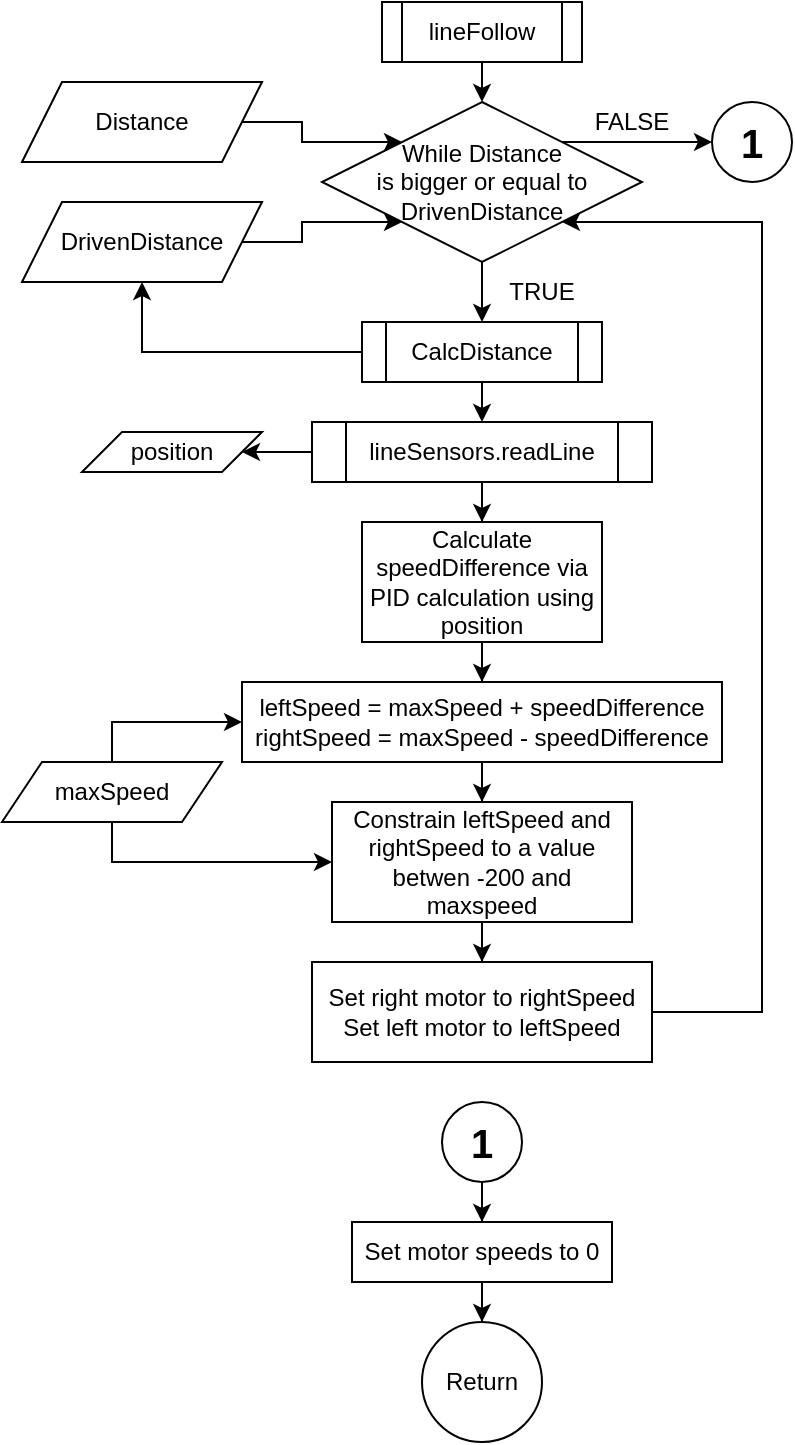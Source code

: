 <mxfile version="22.1.8" type="device">
  <diagram name="Page-1" id="q-U9w_K2m61O_o1xIY1g">
    <mxGraphModel dx="564" dy="1338" grid="1" gridSize="10" guides="1" tooltips="1" connect="1" arrows="1" fold="1" page="1" pageScale="1" pageWidth="850" pageHeight="1100" math="0" shadow="0">
      <root>
        <mxCell id="0" />
        <mxCell id="1" parent="0" />
        <mxCell id="2l5XyDmXKJX6wJI42wbi-11" style="edgeStyle=orthogonalEdgeStyle;rounded=0;orthogonalLoop=1;jettySize=auto;html=1;exitX=0.5;exitY=1;exitDx=0;exitDy=0;entryX=0.5;entryY=0;entryDx=0;entryDy=0;" edge="1" parent="1" source="2l5XyDmXKJX6wJI42wbi-1" target="2l5XyDmXKJX6wJI42wbi-3">
          <mxGeometry relative="1" as="geometry" />
        </mxCell>
        <mxCell id="2l5XyDmXKJX6wJI42wbi-1" value="lineFollow" style="shape=process;whiteSpace=wrap;html=1;backgroundOutline=1;" vertex="1" parent="1">
          <mxGeometry x="190" y="30" width="100" height="30" as="geometry" />
        </mxCell>
        <mxCell id="2l5XyDmXKJX6wJI42wbi-2" style="edgeStyle=orthogonalEdgeStyle;rounded=0;orthogonalLoop=1;jettySize=auto;html=1;exitX=1;exitY=0;exitDx=0;exitDy=0;entryX=0;entryY=0.5;entryDx=0;entryDy=0;" edge="1" parent="1" source="2l5XyDmXKJX6wJI42wbi-3" target="2l5XyDmXKJX6wJI42wbi-8">
          <mxGeometry relative="1" as="geometry" />
        </mxCell>
        <mxCell id="2l5XyDmXKJX6wJI42wbi-14" value="" style="edgeStyle=orthogonalEdgeStyle;rounded=0;orthogonalLoop=1;jettySize=auto;html=1;entryX=0.5;entryY=0;entryDx=0;entryDy=0;" edge="1" parent="1" source="2l5XyDmXKJX6wJI42wbi-3" target="2l5XyDmXKJX6wJI42wbi-15">
          <mxGeometry relative="1" as="geometry">
            <mxPoint x="240" y="250" as="targetPoint" />
          </mxGeometry>
        </mxCell>
        <mxCell id="2l5XyDmXKJX6wJI42wbi-3" value="While Distance &lt;br&gt;is bigger or equal to DrivenDistance" style="rhombus;whiteSpace=wrap;html=1;" vertex="1" parent="1">
          <mxGeometry x="160" y="80" width="160" height="80" as="geometry" />
        </mxCell>
        <mxCell id="2l5XyDmXKJX6wJI42wbi-4" style="edgeStyle=orthogonalEdgeStyle;rounded=0;orthogonalLoop=1;jettySize=auto;html=1;exitX=1;exitY=0.5;exitDx=0;exitDy=0;entryX=0;entryY=0;entryDx=0;entryDy=0;" edge="1" parent="1" source="2l5XyDmXKJX6wJI42wbi-5" target="2l5XyDmXKJX6wJI42wbi-3">
          <mxGeometry relative="1" as="geometry" />
        </mxCell>
        <mxCell id="2l5XyDmXKJX6wJI42wbi-5" value="Distance" style="shape=parallelogram;perimeter=parallelogramPerimeter;whiteSpace=wrap;html=1;fixedSize=1;" vertex="1" parent="1">
          <mxGeometry x="10" y="70" width="120" height="40" as="geometry" />
        </mxCell>
        <mxCell id="2l5XyDmXKJX6wJI42wbi-6" style="edgeStyle=orthogonalEdgeStyle;rounded=0;orthogonalLoop=1;jettySize=auto;html=1;exitX=1;exitY=0.5;exitDx=0;exitDy=0;entryX=0;entryY=1;entryDx=0;entryDy=0;" edge="1" parent="1" source="2l5XyDmXKJX6wJI42wbi-7" target="2l5XyDmXKJX6wJI42wbi-3">
          <mxGeometry relative="1" as="geometry" />
        </mxCell>
        <mxCell id="2l5XyDmXKJX6wJI42wbi-7" value="DrivenDistance" style="shape=parallelogram;perimeter=parallelogramPerimeter;whiteSpace=wrap;html=1;fixedSize=1;" vertex="1" parent="1">
          <mxGeometry x="10" y="130" width="120" height="40" as="geometry" />
        </mxCell>
        <mxCell id="2l5XyDmXKJX6wJI42wbi-8" value="&lt;font style=&quot;font-size: 20px;&quot;&gt;&lt;b&gt;1&lt;/b&gt;&lt;/font&gt;" style="ellipse;whiteSpace=wrap;html=1;aspect=fixed;" vertex="1" parent="1">
          <mxGeometry x="355" y="80" width="40" height="40" as="geometry" />
        </mxCell>
        <mxCell id="2l5XyDmXKJX6wJI42wbi-9" value="TRUE" style="text;html=1;strokeColor=none;fillColor=none;align=center;verticalAlign=middle;whiteSpace=wrap;rounded=0;" vertex="1" parent="1">
          <mxGeometry x="240" y="160" width="60" height="30" as="geometry" />
        </mxCell>
        <mxCell id="2l5XyDmXKJX6wJI42wbi-10" value="FALSE" style="text;html=1;strokeColor=none;fillColor=none;align=center;verticalAlign=middle;whiteSpace=wrap;rounded=0;" vertex="1" parent="1">
          <mxGeometry x="285" y="75" width="60" height="30" as="geometry" />
        </mxCell>
        <mxCell id="2l5XyDmXKJX6wJI42wbi-16" style="edgeStyle=orthogonalEdgeStyle;rounded=0;orthogonalLoop=1;jettySize=auto;html=1;exitX=0;exitY=0.5;exitDx=0;exitDy=0;entryX=0.5;entryY=1;entryDx=0;entryDy=0;" edge="1" parent="1" source="2l5XyDmXKJX6wJI42wbi-15" target="2l5XyDmXKJX6wJI42wbi-7">
          <mxGeometry relative="1" as="geometry" />
        </mxCell>
        <mxCell id="2l5XyDmXKJX6wJI42wbi-18" style="edgeStyle=orthogonalEdgeStyle;rounded=0;orthogonalLoop=1;jettySize=auto;html=1;exitX=0.5;exitY=1;exitDx=0;exitDy=0;entryX=0.5;entryY=0;entryDx=0;entryDy=0;" edge="1" parent="1" source="2l5XyDmXKJX6wJI42wbi-15" target="2l5XyDmXKJX6wJI42wbi-17">
          <mxGeometry relative="1" as="geometry" />
        </mxCell>
        <mxCell id="2l5XyDmXKJX6wJI42wbi-15" value="CalcDistance" style="shape=process;whiteSpace=wrap;html=1;backgroundOutline=1;" vertex="1" parent="1">
          <mxGeometry x="180" y="190" width="120" height="30" as="geometry" />
        </mxCell>
        <mxCell id="2l5XyDmXKJX6wJI42wbi-20" style="edgeStyle=orthogonalEdgeStyle;rounded=0;orthogonalLoop=1;jettySize=auto;html=1;exitX=0;exitY=0.5;exitDx=0;exitDy=0;entryX=1;entryY=0.5;entryDx=0;entryDy=0;" edge="1" parent="1" source="2l5XyDmXKJX6wJI42wbi-17" target="2l5XyDmXKJX6wJI42wbi-19">
          <mxGeometry relative="1" as="geometry" />
        </mxCell>
        <mxCell id="2l5XyDmXKJX6wJI42wbi-24" value="" style="edgeStyle=orthogonalEdgeStyle;rounded=0;orthogonalLoop=1;jettySize=auto;html=1;" edge="1" parent="1" source="2l5XyDmXKJX6wJI42wbi-17" target="2l5XyDmXKJX6wJI42wbi-23">
          <mxGeometry relative="1" as="geometry" />
        </mxCell>
        <mxCell id="2l5XyDmXKJX6wJI42wbi-17" value="lineSensors.readLine" style="shape=process;whiteSpace=wrap;html=1;backgroundOutline=1;" vertex="1" parent="1">
          <mxGeometry x="155" y="240" width="170" height="30" as="geometry" />
        </mxCell>
        <mxCell id="2l5XyDmXKJX6wJI42wbi-19" value="position" style="shape=parallelogram;perimeter=parallelogramPerimeter;whiteSpace=wrap;html=1;fixedSize=1;" vertex="1" parent="1">
          <mxGeometry x="40" y="245" width="90" height="20" as="geometry" />
        </mxCell>
        <mxCell id="2l5XyDmXKJX6wJI42wbi-26" value="" style="edgeStyle=orthogonalEdgeStyle;rounded=0;orthogonalLoop=1;jettySize=auto;html=1;" edge="1" parent="1" source="2l5XyDmXKJX6wJI42wbi-23" target="2l5XyDmXKJX6wJI42wbi-25">
          <mxGeometry relative="1" as="geometry" />
        </mxCell>
        <mxCell id="2l5XyDmXKJX6wJI42wbi-23" value="Calculate speedDifference via PID calculation using position" style="whiteSpace=wrap;html=1;" vertex="1" parent="1">
          <mxGeometry x="180" y="290" width="120" height="60" as="geometry" />
        </mxCell>
        <mxCell id="2l5XyDmXKJX6wJI42wbi-28" value="" style="edgeStyle=orthogonalEdgeStyle;rounded=0;orthogonalLoop=1;jettySize=auto;html=1;" edge="1" parent="1" source="2l5XyDmXKJX6wJI42wbi-25" target="2l5XyDmXKJX6wJI42wbi-27">
          <mxGeometry relative="1" as="geometry" />
        </mxCell>
        <mxCell id="2l5XyDmXKJX6wJI42wbi-25" value="leftSpeed = maxSpeed + speedDifference&lt;br&gt;rightSpeed = maxSpeed - speedDifference" style="whiteSpace=wrap;html=1;" vertex="1" parent="1">
          <mxGeometry x="120" y="370" width="240" height="40" as="geometry" />
        </mxCell>
        <mxCell id="2l5XyDmXKJX6wJI42wbi-33" value="" style="edgeStyle=orthogonalEdgeStyle;rounded=0;orthogonalLoop=1;jettySize=auto;html=1;" edge="1" parent="1" source="2l5XyDmXKJX6wJI42wbi-27" target="2l5XyDmXKJX6wJI42wbi-32">
          <mxGeometry relative="1" as="geometry" />
        </mxCell>
        <mxCell id="2l5XyDmXKJX6wJI42wbi-27" value="Constrain leftSpeed and rightSpeed to a value betwen -200 and maxspeed" style="whiteSpace=wrap;html=1;" vertex="1" parent="1">
          <mxGeometry x="165" y="430" width="150" height="60" as="geometry" />
        </mxCell>
        <mxCell id="2l5XyDmXKJX6wJI42wbi-30" style="edgeStyle=orthogonalEdgeStyle;rounded=0;orthogonalLoop=1;jettySize=auto;html=1;exitX=0.5;exitY=0;exitDx=0;exitDy=0;entryX=0;entryY=0.5;entryDx=0;entryDy=0;" edge="1" parent="1" source="2l5XyDmXKJX6wJI42wbi-29" target="2l5XyDmXKJX6wJI42wbi-25">
          <mxGeometry relative="1" as="geometry" />
        </mxCell>
        <mxCell id="2l5XyDmXKJX6wJI42wbi-31" style="edgeStyle=orthogonalEdgeStyle;rounded=0;orthogonalLoop=1;jettySize=auto;html=1;exitX=0.5;exitY=1;exitDx=0;exitDy=0;entryX=0;entryY=0.5;entryDx=0;entryDy=0;" edge="1" parent="1" source="2l5XyDmXKJX6wJI42wbi-29" target="2l5XyDmXKJX6wJI42wbi-27">
          <mxGeometry relative="1" as="geometry" />
        </mxCell>
        <mxCell id="2l5XyDmXKJX6wJI42wbi-29" value="maxSpeed" style="shape=parallelogram;perimeter=parallelogramPerimeter;whiteSpace=wrap;html=1;fixedSize=1;" vertex="1" parent="1">
          <mxGeometry y="410" width="110" height="30" as="geometry" />
        </mxCell>
        <mxCell id="2l5XyDmXKJX6wJI42wbi-34" style="edgeStyle=orthogonalEdgeStyle;rounded=0;orthogonalLoop=1;jettySize=auto;html=1;exitX=1;exitY=0.5;exitDx=0;exitDy=0;entryX=1;entryY=1;entryDx=0;entryDy=0;" edge="1" parent="1" source="2l5XyDmXKJX6wJI42wbi-32" target="2l5XyDmXKJX6wJI42wbi-3">
          <mxGeometry relative="1" as="geometry">
            <Array as="points">
              <mxPoint x="380" y="535" />
              <mxPoint x="380" y="140" />
            </Array>
          </mxGeometry>
        </mxCell>
        <mxCell id="2l5XyDmXKJX6wJI42wbi-32" value="Set right motor to rightSpeed&lt;br&gt;Set left motor to leftSpeed" style="whiteSpace=wrap;html=1;" vertex="1" parent="1">
          <mxGeometry x="155" y="510" width="170" height="50" as="geometry" />
        </mxCell>
        <mxCell id="2l5XyDmXKJX6wJI42wbi-38" value="" style="edgeStyle=orthogonalEdgeStyle;rounded=0;orthogonalLoop=1;jettySize=auto;html=1;" edge="1" parent="1" source="2l5XyDmXKJX6wJI42wbi-35" target="2l5XyDmXKJX6wJI42wbi-37">
          <mxGeometry relative="1" as="geometry" />
        </mxCell>
        <mxCell id="2l5XyDmXKJX6wJI42wbi-35" value="&lt;font style=&quot;font-size: 20px;&quot;&gt;&lt;b&gt;1&lt;/b&gt;&lt;/font&gt;" style="ellipse;whiteSpace=wrap;html=1;aspect=fixed;" vertex="1" parent="1">
          <mxGeometry x="220" y="580" width="40" height="40" as="geometry" />
        </mxCell>
        <mxCell id="2l5XyDmXKJX6wJI42wbi-40" value="" style="edgeStyle=orthogonalEdgeStyle;rounded=0;orthogonalLoop=1;jettySize=auto;html=1;" edge="1" parent="1" source="2l5XyDmXKJX6wJI42wbi-37" target="2l5XyDmXKJX6wJI42wbi-39">
          <mxGeometry relative="1" as="geometry" />
        </mxCell>
        <mxCell id="2l5XyDmXKJX6wJI42wbi-37" value="Set motor speeds to 0" style="whiteSpace=wrap;html=1;" vertex="1" parent="1">
          <mxGeometry x="175" y="640" width="130" height="30" as="geometry" />
        </mxCell>
        <mxCell id="2l5XyDmXKJX6wJI42wbi-39" value="Return" style="ellipse;whiteSpace=wrap;html=1;" vertex="1" parent="1">
          <mxGeometry x="210" y="690" width="60" height="60" as="geometry" />
        </mxCell>
      </root>
    </mxGraphModel>
  </diagram>
</mxfile>

